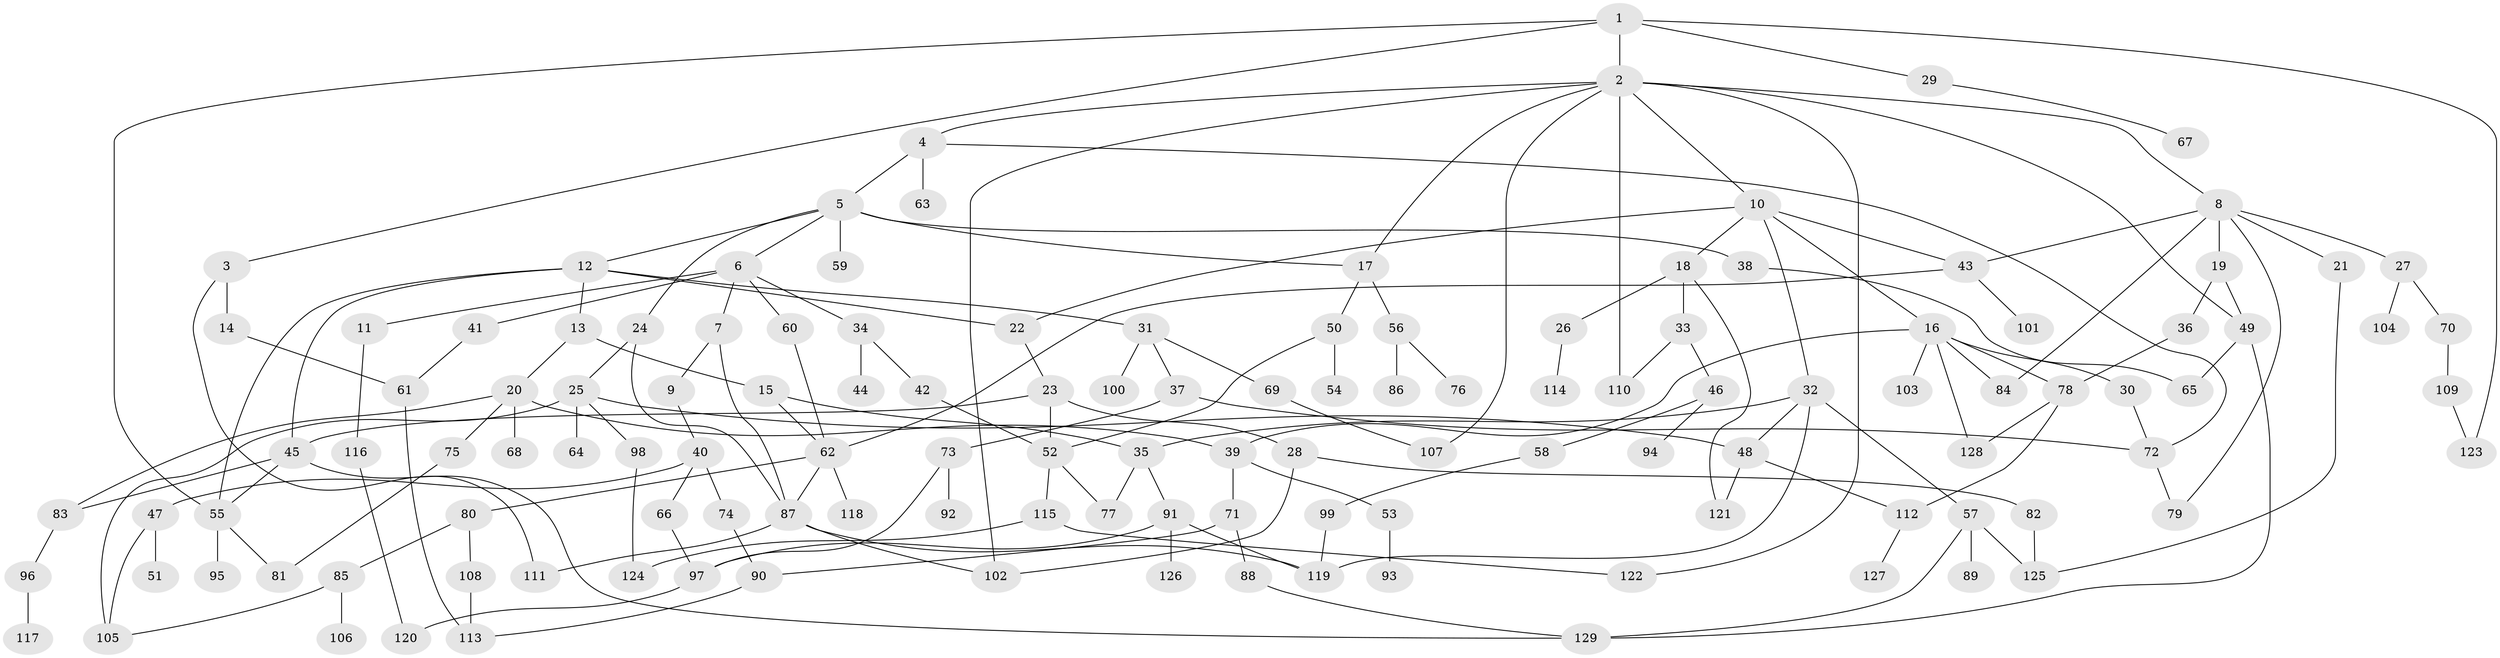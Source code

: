 // coarse degree distribution, {6: 0.046875, 10: 0.046875, 12: 0.015625, 7: 0.078125, 8: 0.03125, 2: 0.265625, 4: 0.09375, 3: 0.171875, 1: 0.21875, 5: 0.03125}
// Generated by graph-tools (version 1.1) at 2025/17/03/04/25 18:17:08]
// undirected, 129 vertices, 181 edges
graph export_dot {
graph [start="1"]
  node [color=gray90,style=filled];
  1;
  2;
  3;
  4;
  5;
  6;
  7;
  8;
  9;
  10;
  11;
  12;
  13;
  14;
  15;
  16;
  17;
  18;
  19;
  20;
  21;
  22;
  23;
  24;
  25;
  26;
  27;
  28;
  29;
  30;
  31;
  32;
  33;
  34;
  35;
  36;
  37;
  38;
  39;
  40;
  41;
  42;
  43;
  44;
  45;
  46;
  47;
  48;
  49;
  50;
  51;
  52;
  53;
  54;
  55;
  56;
  57;
  58;
  59;
  60;
  61;
  62;
  63;
  64;
  65;
  66;
  67;
  68;
  69;
  70;
  71;
  72;
  73;
  74;
  75;
  76;
  77;
  78;
  79;
  80;
  81;
  82;
  83;
  84;
  85;
  86;
  87;
  88;
  89;
  90;
  91;
  92;
  93;
  94;
  95;
  96;
  97;
  98;
  99;
  100;
  101;
  102;
  103;
  104;
  105;
  106;
  107;
  108;
  109;
  110;
  111;
  112;
  113;
  114;
  115;
  116;
  117;
  118;
  119;
  120;
  121;
  122;
  123;
  124;
  125;
  126;
  127;
  128;
  129;
  1 -- 2;
  1 -- 3;
  1 -- 29;
  1 -- 55;
  1 -- 123;
  2 -- 4;
  2 -- 8;
  2 -- 10;
  2 -- 49;
  2 -- 17;
  2 -- 107;
  2 -- 110;
  2 -- 102;
  2 -- 122;
  3 -- 14;
  3 -- 111;
  4 -- 5;
  4 -- 63;
  4 -- 72;
  5 -- 6;
  5 -- 12;
  5 -- 17;
  5 -- 24;
  5 -- 38;
  5 -- 59;
  6 -- 7;
  6 -- 11;
  6 -- 34;
  6 -- 41;
  6 -- 60;
  7 -- 9;
  7 -- 87;
  8 -- 19;
  8 -- 21;
  8 -- 27;
  8 -- 43;
  8 -- 84;
  8 -- 79;
  9 -- 40;
  10 -- 16;
  10 -- 18;
  10 -- 32;
  10 -- 43;
  10 -- 22;
  11 -- 116;
  12 -- 13;
  12 -- 22;
  12 -- 31;
  12 -- 55;
  12 -- 45;
  13 -- 15;
  13 -- 20;
  14 -- 61;
  15 -- 62;
  15 -- 35;
  16 -- 30;
  16 -- 78;
  16 -- 84;
  16 -- 103;
  16 -- 128;
  16 -- 39;
  17 -- 50;
  17 -- 56;
  18 -- 26;
  18 -- 33;
  18 -- 121;
  19 -- 36;
  19 -- 49;
  20 -- 39;
  20 -- 68;
  20 -- 75;
  20 -- 83;
  21 -- 125;
  22 -- 23;
  23 -- 28;
  23 -- 45;
  23 -- 52;
  24 -- 25;
  24 -- 87;
  25 -- 48;
  25 -- 64;
  25 -- 98;
  25 -- 105;
  26 -- 114;
  27 -- 70;
  27 -- 104;
  28 -- 82;
  28 -- 102;
  29 -- 67;
  30 -- 72;
  31 -- 37;
  31 -- 69;
  31 -- 100;
  32 -- 35;
  32 -- 57;
  32 -- 48;
  32 -- 119;
  33 -- 46;
  33 -- 110;
  34 -- 42;
  34 -- 44;
  35 -- 77;
  35 -- 91;
  36 -- 78;
  37 -- 73;
  37 -- 72;
  38 -- 65;
  39 -- 53;
  39 -- 71;
  40 -- 47;
  40 -- 66;
  40 -- 74;
  41 -- 61;
  42 -- 52;
  43 -- 101;
  43 -- 62;
  45 -- 129;
  45 -- 55;
  45 -- 83;
  46 -- 58;
  46 -- 94;
  47 -- 51;
  47 -- 105;
  48 -- 112;
  48 -- 121;
  49 -- 65;
  49 -- 129;
  50 -- 52;
  50 -- 54;
  52 -- 115;
  52 -- 77;
  53 -- 93;
  55 -- 81;
  55 -- 95;
  56 -- 76;
  56 -- 86;
  57 -- 89;
  57 -- 125;
  57 -- 129;
  58 -- 99;
  60 -- 62;
  61 -- 113;
  62 -- 80;
  62 -- 87;
  62 -- 118;
  66 -- 97;
  69 -- 107;
  70 -- 109;
  71 -- 88;
  71 -- 90;
  72 -- 79;
  73 -- 92;
  73 -- 97;
  74 -- 90;
  75 -- 81;
  78 -- 128;
  78 -- 112;
  80 -- 85;
  80 -- 108;
  82 -- 125;
  83 -- 96;
  85 -- 105;
  85 -- 106;
  87 -- 102;
  87 -- 119;
  87 -- 111;
  88 -- 129;
  90 -- 113;
  91 -- 126;
  91 -- 97;
  91 -- 119;
  96 -- 117;
  97 -- 120;
  98 -- 124;
  99 -- 119;
  108 -- 113;
  109 -- 123;
  112 -- 127;
  115 -- 122;
  115 -- 124;
  116 -- 120;
}
